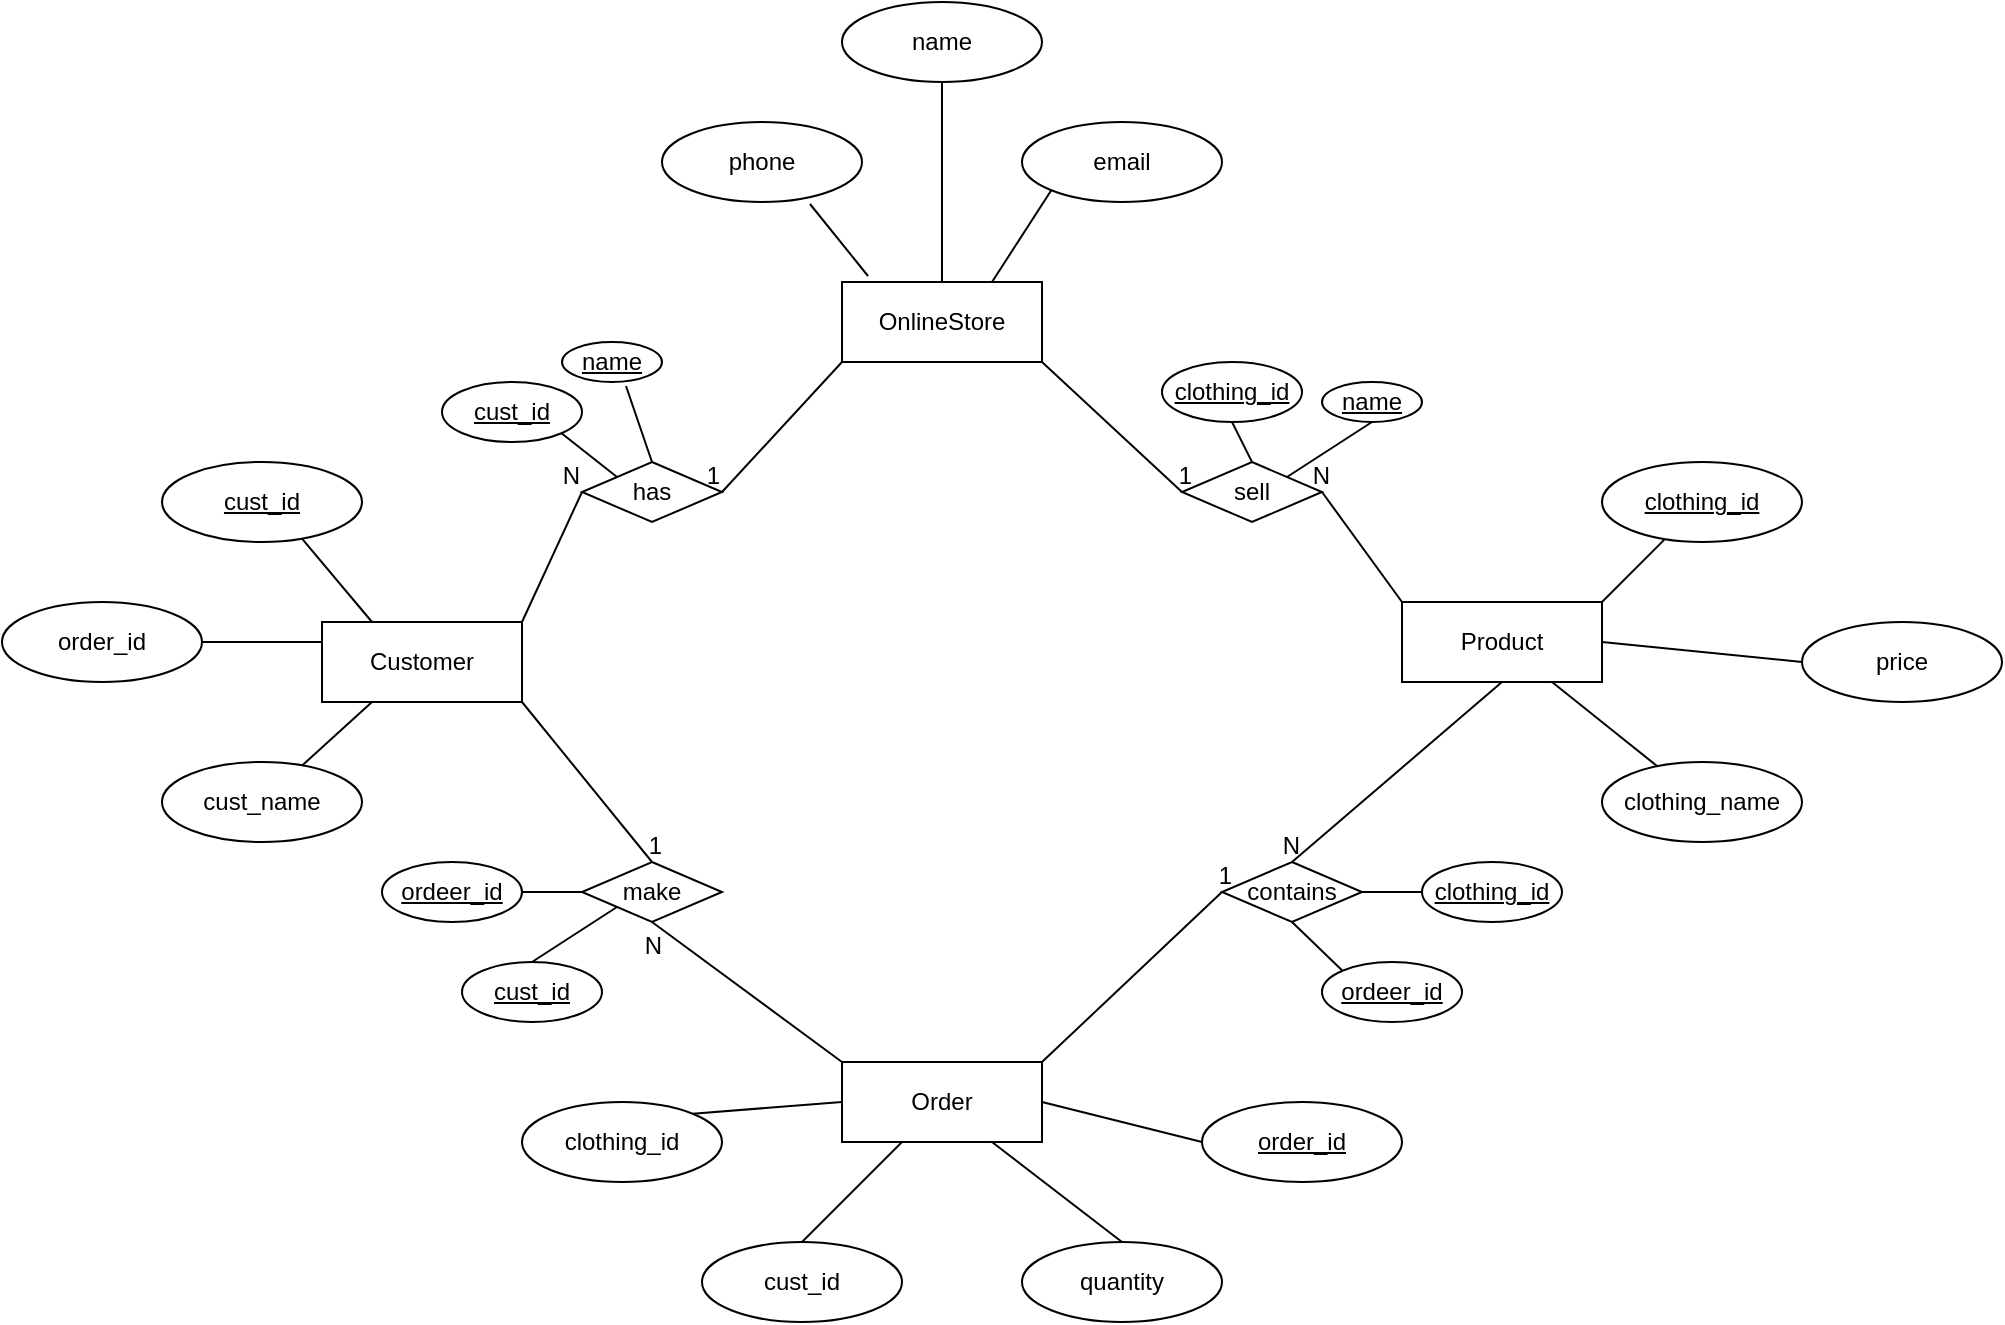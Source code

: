 <mxfile version="13.7.7" type="github">
  <diagram id="R2lEEEUBdFMjLlhIrx00" name="Page-1">
    <mxGraphModel dx="2161" dy="1874" grid="1" gridSize="10" guides="1" tooltips="1" connect="1" arrows="1" fold="1" page="1" pageScale="1" pageWidth="850" pageHeight="1100" math="0" shadow="0" extFonts="Permanent Marker^https://fonts.googleapis.com/css?family=Permanent+Marker">
      <root>
        <mxCell id="0" />
        <mxCell id="1" parent="0" />
        <mxCell id="MQW95vso0sPVQXTdO-kV-1" value="Product" style="whiteSpace=wrap;html=1;align=center;" vertex="1" parent="1">
          <mxGeometry x="360" y="170" width="100" height="40" as="geometry" />
        </mxCell>
        <mxCell id="MQW95vso0sPVQXTdO-kV-2" value="Order" style="whiteSpace=wrap;html=1;align=center;" vertex="1" parent="1">
          <mxGeometry x="80" y="400" width="100" height="40" as="geometry" />
        </mxCell>
        <mxCell id="MQW95vso0sPVQXTdO-kV-3" value="Customer" style="whiteSpace=wrap;html=1;align=center;" vertex="1" parent="1">
          <mxGeometry x="-180" y="180" width="100" height="40" as="geometry" />
        </mxCell>
        <mxCell id="MQW95vso0sPVQXTdO-kV-4" value="clothing_id" style="ellipse;whiteSpace=wrap;html=1;align=center;fontStyle=4;" vertex="1" parent="1">
          <mxGeometry x="460" y="100" width="100" height="40" as="geometry" />
        </mxCell>
        <mxCell id="MQW95vso0sPVQXTdO-kV-5" value="cust_id" style="ellipse;whiteSpace=wrap;html=1;align=center;fontStyle=4;" vertex="1" parent="1">
          <mxGeometry x="-260" y="100" width="100" height="40" as="geometry" />
        </mxCell>
        <mxCell id="MQW95vso0sPVQXTdO-kV-6" value="order_id" style="ellipse;whiteSpace=wrap;html=1;align=center;fontStyle=4;" vertex="1" parent="1">
          <mxGeometry x="260" y="420" width="100" height="40" as="geometry" />
        </mxCell>
        <mxCell id="MQW95vso0sPVQXTdO-kV-9" value="OnlineStore" style="whiteSpace=wrap;html=1;align=center;" vertex="1" parent="1">
          <mxGeometry x="80" y="10" width="100" height="40" as="geometry" />
        </mxCell>
        <mxCell id="MQW95vso0sPVQXTdO-kV-10" value="clothing_id" style="ellipse;whiteSpace=wrap;html=1;align=center;" vertex="1" parent="1">
          <mxGeometry x="-80" y="420" width="100" height="40" as="geometry" />
        </mxCell>
        <mxCell id="MQW95vso0sPVQXTdO-kV-11" value="cust_id" style="ellipse;whiteSpace=wrap;html=1;align=center;" vertex="1" parent="1">
          <mxGeometry x="10" y="490" width="100" height="40" as="geometry" />
        </mxCell>
        <mxCell id="MQW95vso0sPVQXTdO-kV-12" value="phone" style="ellipse;whiteSpace=wrap;html=1;align=center;" vertex="1" parent="1">
          <mxGeometry x="-10" y="-70" width="100" height="40" as="geometry" />
        </mxCell>
        <mxCell id="MQW95vso0sPVQXTdO-kV-13" value="email" style="ellipse;whiteSpace=wrap;html=1;align=center;" vertex="1" parent="1">
          <mxGeometry x="170" y="-70" width="100" height="40" as="geometry" />
        </mxCell>
        <mxCell id="MQW95vso0sPVQXTdO-kV-14" value="name" style="ellipse;whiteSpace=wrap;html=1;align=center;" vertex="1" parent="1">
          <mxGeometry x="80" y="-130" width="100" height="40" as="geometry" />
        </mxCell>
        <mxCell id="MQW95vso0sPVQXTdO-kV-16" value="price" style="ellipse;whiteSpace=wrap;html=1;align=center;" vertex="1" parent="1">
          <mxGeometry x="560" y="180" width="100" height="40" as="geometry" />
        </mxCell>
        <mxCell id="MQW95vso0sPVQXTdO-kV-17" value="quantity" style="ellipse;whiteSpace=wrap;html=1;align=center;" vertex="1" parent="1">
          <mxGeometry x="170" y="490" width="100" height="40" as="geometry" />
        </mxCell>
        <mxCell id="MQW95vso0sPVQXTdO-kV-18" value="order_id" style="ellipse;whiteSpace=wrap;html=1;align=center;" vertex="1" parent="1">
          <mxGeometry x="-340" y="170" width="100" height="40" as="geometry" />
        </mxCell>
        <mxCell id="MQW95vso0sPVQXTdO-kV-19" value="cust_name" style="ellipse;whiteSpace=wrap;html=1;align=center;" vertex="1" parent="1">
          <mxGeometry x="-260" y="250" width="100" height="40" as="geometry" />
        </mxCell>
        <mxCell id="MQW95vso0sPVQXTdO-kV-21" value="clothing_name" style="ellipse;whiteSpace=wrap;html=1;align=center;" vertex="1" parent="1">
          <mxGeometry x="460" y="250" width="100" height="40" as="geometry" />
        </mxCell>
        <mxCell id="MQW95vso0sPVQXTdO-kV-22" value="sell" style="shape=rhombus;perimeter=rhombusPerimeter;whiteSpace=wrap;html=1;align=center;" vertex="1" parent="1">
          <mxGeometry x="250" y="100" width="70" height="30" as="geometry" />
        </mxCell>
        <mxCell id="MQW95vso0sPVQXTdO-kV-25" value="has" style="shape=rhombus;perimeter=rhombusPerimeter;whiteSpace=wrap;html=1;align=center;" vertex="1" parent="1">
          <mxGeometry x="-50" y="100" width="70" height="30" as="geometry" />
        </mxCell>
        <mxCell id="MQW95vso0sPVQXTdO-kV-27" value="make" style="shape=rhombus;perimeter=rhombusPerimeter;whiteSpace=wrap;html=1;align=center;" vertex="1" parent="1">
          <mxGeometry x="-50" y="300" width="70" height="30" as="geometry" />
        </mxCell>
        <mxCell id="MQW95vso0sPVQXTdO-kV-29" value="contains" style="shape=rhombus;perimeter=rhombusPerimeter;whiteSpace=wrap;html=1;align=center;" vertex="1" parent="1">
          <mxGeometry x="270" y="300" width="70" height="30" as="geometry" />
        </mxCell>
        <mxCell id="MQW95vso0sPVQXTdO-kV-31" value="" style="endArrow=none;html=1;rounded=0;entryX=0.25;entryY=0;entryDx=0;entryDy=0;" edge="1" parent="1" target="MQW95vso0sPVQXTdO-kV-3">
          <mxGeometry relative="1" as="geometry">
            <mxPoint x="-190" y="138.33" as="sourcePoint" />
            <mxPoint x="-30" y="138.33" as="targetPoint" />
          </mxGeometry>
        </mxCell>
        <mxCell id="MQW95vso0sPVQXTdO-kV-32" value="" style="endArrow=none;html=1;rounded=0;exitX=1;exitY=0.5;exitDx=0;exitDy=0;" edge="1" parent="1" source="MQW95vso0sPVQXTdO-kV-18">
          <mxGeometry relative="1" as="geometry">
            <mxPoint x="-240" y="190" as="sourcePoint" />
            <mxPoint x="-180" y="190" as="targetPoint" />
          </mxGeometry>
        </mxCell>
        <mxCell id="MQW95vso0sPVQXTdO-kV-33" value="" style="endArrow=none;html=1;rounded=0;entryX=0.25;entryY=1;entryDx=0;entryDy=0;" edge="1" parent="1" source="MQW95vso0sPVQXTdO-kV-19" target="MQW95vso0sPVQXTdO-kV-3">
          <mxGeometry relative="1" as="geometry">
            <mxPoint x="-170" y="158.33" as="sourcePoint" />
            <mxPoint x="-135" y="200" as="targetPoint" />
          </mxGeometry>
        </mxCell>
        <mxCell id="MQW95vso0sPVQXTdO-kV-34" value="" style="endArrow=none;html=1;rounded=0;exitX=0.74;exitY=1.025;exitDx=0;exitDy=0;exitPerimeter=0;entryX=0.13;entryY=-0.075;entryDx=0;entryDy=0;entryPerimeter=0;" edge="1" parent="1" source="MQW95vso0sPVQXTdO-kV-12" target="MQW95vso0sPVQXTdO-kV-9">
          <mxGeometry relative="1" as="geometry">
            <mxPoint x="-30" y="10" as="sourcePoint" />
            <mxPoint x="130" y="10" as="targetPoint" />
          </mxGeometry>
        </mxCell>
        <mxCell id="MQW95vso0sPVQXTdO-kV-35" value="" style="endArrow=none;html=1;rounded=0;exitX=0.5;exitY=1;exitDx=0;exitDy=0;entryX=0.5;entryY=0;entryDx=0;entryDy=0;" edge="1" parent="1" source="MQW95vso0sPVQXTdO-kV-14" target="MQW95vso0sPVQXTdO-kV-9">
          <mxGeometry relative="1" as="geometry">
            <mxPoint x="74" y="-19" as="sourcePoint" />
            <mxPoint x="103" y="17" as="targetPoint" />
          </mxGeometry>
        </mxCell>
        <mxCell id="MQW95vso0sPVQXTdO-kV-36" value="" style="endArrow=none;html=1;rounded=0;exitX=0;exitY=1;exitDx=0;exitDy=0;entryX=0.75;entryY=0;entryDx=0;entryDy=0;" edge="1" parent="1" source="MQW95vso0sPVQXTdO-kV-13" target="MQW95vso0sPVQXTdO-kV-9">
          <mxGeometry relative="1" as="geometry">
            <mxPoint x="84" y="-9" as="sourcePoint" />
            <mxPoint x="113" y="27" as="targetPoint" />
          </mxGeometry>
        </mxCell>
        <mxCell id="MQW95vso0sPVQXTdO-kV-37" value="clothing_id" style="ellipse;whiteSpace=wrap;html=1;align=center;fontStyle=4;" vertex="1" parent="1">
          <mxGeometry x="240" y="50" width="70" height="30" as="geometry" />
        </mxCell>
        <mxCell id="MQW95vso0sPVQXTdO-kV-38" value="name" style="ellipse;whiteSpace=wrap;html=1;align=center;fontStyle=4;" vertex="1" parent="1">
          <mxGeometry x="320" y="60" width="50" height="20" as="geometry" />
        </mxCell>
        <mxCell id="MQW95vso0sPVQXTdO-kV-40" value="name" style="ellipse;whiteSpace=wrap;html=1;align=center;fontStyle=4;" vertex="1" parent="1">
          <mxGeometry x="-60" y="40" width="50" height="20" as="geometry" />
        </mxCell>
        <mxCell id="MQW95vso0sPVQXTdO-kV-41" value="clothing_id" style="ellipse;whiteSpace=wrap;html=1;align=center;fontStyle=4;" vertex="1" parent="1">
          <mxGeometry x="370" y="300" width="70" height="30" as="geometry" />
        </mxCell>
        <mxCell id="MQW95vso0sPVQXTdO-kV-42" value="ordeer_id&lt;span style=&quot;color: rgba(0 , 0 , 0 , 0) ; font-family: monospace ; font-size: 0px&quot;&gt;%3CmxGraphModel%3E%3Croot%3E%3CmxCell%20id%3D%220%22%2F%3E%3CmxCell%20id%3D%221%22%20parent%3D%220%22%2F%3E%3CmxCell%20id%3D%222%22%20value%3D%22clothing_id%22%20style%3D%22ellipse%3BwhiteSpace%3Dwrap%3Bhtml%3D1%3Balign%3Dcenter%3BfontStyle%3D4%3B%22%20vertex%3D%221%22%20parent%3D%221%22%3E%3CmxGeometry%20x%3D%22360%22%20y%3D%22300%22%20width%3D%2270%22%20height%3D%2230%22%20as%3D%22geometry%22%2F%3E%3C%2FmxCell%3E%3C%2Froot%3E%3C%2FmxGraphModel%3E&lt;/span&gt;" style="ellipse;whiteSpace=wrap;html=1;align=center;fontStyle=4;" vertex="1" parent="1">
          <mxGeometry x="320" y="350" width="70" height="30" as="geometry" />
        </mxCell>
        <mxCell id="MQW95vso0sPVQXTdO-kV-43" value="ordeer_id&lt;span style=&quot;color: rgba(0 , 0 , 0 , 0) ; font-family: monospace ; font-size: 0px&quot;&gt;%3CmxGraphModel%3E%3Croot%3E%3CmxCell%20id%3D%220%22%2F%3E%3CmxCell%20id%3D%221%22%20parent%3D%220%22%2F%3E%3CmxCell%20id%3D%222%22%20value%3D%22clothing_id%22%20style%3D%22ellipse%3BwhiteSpace%3Dwrap%3Bhtml%3D1%3Balign%3Dcenter%3BfontStyle%3D4%3B%22%20vertex%3D%221%22%20parent%3D%221%22%3E%3CmxGeometry%20x%3D%22360%22%20y%3D%22300%22%20width%3D%2270%22%20height%3D%2230%22%20as%3D%22geometry%22%2F%3E%3C%2FmxCell%3E%3C%2Froot%3E%3C%2FmxGraphModel%3E&lt;/span&gt;" style="ellipse;whiteSpace=wrap;html=1;align=center;fontStyle=4;" vertex="1" parent="1">
          <mxGeometry x="-150" y="300" width="70" height="30" as="geometry" />
        </mxCell>
        <mxCell id="MQW95vso0sPVQXTdO-kV-44" value="cust_id" style="ellipse;whiteSpace=wrap;html=1;align=center;fontStyle=4;" vertex="1" parent="1">
          <mxGeometry x="-120" y="60" width="70" height="30" as="geometry" />
        </mxCell>
        <mxCell id="MQW95vso0sPVQXTdO-kV-45" value="cust_id" style="ellipse;whiteSpace=wrap;html=1;align=center;fontStyle=4;" vertex="1" parent="1">
          <mxGeometry x="-110" y="350" width="70" height="30" as="geometry" />
        </mxCell>
        <mxCell id="MQW95vso0sPVQXTdO-kV-51" value="" style="endArrow=none;html=1;rounded=0;exitX=1;exitY=0;exitDx=0;exitDy=0;entryX=0;entryY=0.5;entryDx=0;entryDy=0;" edge="1" parent="1" source="MQW95vso0sPVQXTdO-kV-10" target="MQW95vso0sPVQXTdO-kV-2">
          <mxGeometry relative="1" as="geometry">
            <mxPoint x="10" y="420" as="sourcePoint" />
            <mxPoint x="80" y="420" as="targetPoint" />
          </mxGeometry>
        </mxCell>
        <mxCell id="MQW95vso0sPVQXTdO-kV-52" value="" style="endArrow=none;html=1;rounded=0;" edge="1" parent="1" target="MQW95vso0sPVQXTdO-kV-2">
          <mxGeometry relative="1" as="geometry">
            <mxPoint x="60" y="490" as="sourcePoint" />
            <mxPoint x="220" y="490" as="targetPoint" />
          </mxGeometry>
        </mxCell>
        <mxCell id="MQW95vso0sPVQXTdO-kV-53" value="" style="endArrow=none;html=1;rounded=0;entryX=0.75;entryY=1;entryDx=0;entryDy=0;exitX=0.5;exitY=0;exitDx=0;exitDy=0;" edge="1" parent="1" source="MQW95vso0sPVQXTdO-kV-17" target="MQW95vso0sPVQXTdO-kV-2">
          <mxGeometry relative="1" as="geometry">
            <mxPoint x="70" y="500" as="sourcePoint" />
            <mxPoint x="102" y="453" as="targetPoint" />
          </mxGeometry>
        </mxCell>
        <mxCell id="MQW95vso0sPVQXTdO-kV-54" value="" style="endArrow=none;html=1;rounded=0;exitX=0;exitY=0.5;exitDx=0;exitDy=0;entryX=1;entryY=0.5;entryDx=0;entryDy=0;" edge="1" parent="1" source="MQW95vso0sPVQXTdO-kV-6" target="MQW95vso0sPVQXTdO-kV-2">
          <mxGeometry relative="1" as="geometry">
            <mxPoint x="70" y="500" as="sourcePoint" />
            <mxPoint x="120" y="450" as="targetPoint" />
          </mxGeometry>
        </mxCell>
        <mxCell id="MQW95vso0sPVQXTdO-kV-55" value="" style="endArrow=none;html=1;rounded=0;exitX=1;exitY=0;exitDx=0;exitDy=0;" edge="1" parent="1" source="MQW95vso0sPVQXTdO-kV-1" target="MQW95vso0sPVQXTdO-kV-4">
          <mxGeometry relative="1" as="geometry">
            <mxPoint x="450" y="230" as="sourcePoint" />
            <mxPoint x="610" y="230" as="targetPoint" />
          </mxGeometry>
        </mxCell>
        <mxCell id="MQW95vso0sPVQXTdO-kV-56" value="" style="endArrow=none;html=1;rounded=0;exitX=1;exitY=0.5;exitDx=0;exitDy=0;entryX=0;entryY=0.5;entryDx=0;entryDy=0;" edge="1" parent="1" source="MQW95vso0sPVQXTdO-kV-1" target="MQW95vso0sPVQXTdO-kV-16">
          <mxGeometry relative="1" as="geometry">
            <mxPoint x="450" y="230" as="sourcePoint" />
            <mxPoint x="610" y="230" as="targetPoint" />
          </mxGeometry>
        </mxCell>
        <mxCell id="MQW95vso0sPVQXTdO-kV-57" value="" style="endArrow=none;html=1;rounded=0;" edge="1" parent="1" source="MQW95vso0sPVQXTdO-kV-1" target="MQW95vso0sPVQXTdO-kV-21">
          <mxGeometry relative="1" as="geometry">
            <mxPoint x="450" y="230" as="sourcePoint" />
            <mxPoint x="610" y="230" as="targetPoint" />
          </mxGeometry>
        </mxCell>
        <mxCell id="MQW95vso0sPVQXTdO-kV-58" value="" style="endArrow=none;html=1;rounded=0;exitX=0;exitY=1;exitDx=0;exitDy=0;entryX=1;entryY=0.5;entryDx=0;entryDy=0;" edge="1" parent="1" source="MQW95vso0sPVQXTdO-kV-9" target="MQW95vso0sPVQXTdO-kV-25">
          <mxGeometry relative="1" as="geometry">
            <mxPoint x="50" y="90" as="sourcePoint" />
            <mxPoint x="210" y="90" as="targetPoint" />
          </mxGeometry>
        </mxCell>
        <mxCell id="MQW95vso0sPVQXTdO-kV-59" value="1" style="resizable=0;html=1;align=right;verticalAlign=bottom;" connectable="0" vertex="1" parent="MQW95vso0sPVQXTdO-kV-58">
          <mxGeometry x="1" relative="1" as="geometry" />
        </mxCell>
        <mxCell id="MQW95vso0sPVQXTdO-kV-60" value="" style="endArrow=none;html=1;rounded=0;exitX=1;exitY=0;exitDx=0;exitDy=0;entryX=0;entryY=0.5;entryDx=0;entryDy=0;" edge="1" parent="1" source="MQW95vso0sPVQXTdO-kV-3" target="MQW95vso0sPVQXTdO-kV-25">
          <mxGeometry relative="1" as="geometry">
            <mxPoint x="-40" y="290" as="sourcePoint" />
            <mxPoint x="120" y="290" as="targetPoint" />
          </mxGeometry>
        </mxCell>
        <mxCell id="MQW95vso0sPVQXTdO-kV-61" value="N" style="resizable=0;html=1;align=right;verticalAlign=bottom;" connectable="0" vertex="1" parent="MQW95vso0sPVQXTdO-kV-60">
          <mxGeometry x="1" relative="1" as="geometry" />
        </mxCell>
        <mxCell id="MQW95vso0sPVQXTdO-kV-62" value="" style="endArrow=none;html=1;rounded=0;exitX=1;exitY=1;exitDx=0;exitDy=0;entryX=0.5;entryY=0;entryDx=0;entryDy=0;" edge="1" parent="1" source="MQW95vso0sPVQXTdO-kV-3" target="MQW95vso0sPVQXTdO-kV-27">
          <mxGeometry relative="1" as="geometry">
            <mxPoint x="90.0" y="60" as="sourcePoint" />
            <mxPoint x="30.0" y="125" as="targetPoint" />
          </mxGeometry>
        </mxCell>
        <mxCell id="MQW95vso0sPVQXTdO-kV-63" value="1" style="resizable=0;html=1;align=right;verticalAlign=bottom;" connectable="0" vertex="1" parent="MQW95vso0sPVQXTdO-kV-62">
          <mxGeometry x="1" relative="1" as="geometry">
            <mxPoint x="5.2" y="0.25" as="offset" />
          </mxGeometry>
        </mxCell>
        <mxCell id="MQW95vso0sPVQXTdO-kV-64" value="" style="endArrow=none;html=1;rounded=0;exitX=0;exitY=0;exitDx=0;exitDy=0;entryX=0.5;entryY=1;entryDx=0;entryDy=0;" edge="1" parent="1" source="MQW95vso0sPVQXTdO-kV-2" target="MQW95vso0sPVQXTdO-kV-27">
          <mxGeometry relative="1" as="geometry">
            <mxPoint x="-70" y="190" as="sourcePoint" />
            <mxPoint x="-40" y="125" as="targetPoint" />
          </mxGeometry>
        </mxCell>
        <mxCell id="MQW95vso0sPVQXTdO-kV-65" value="N" style="resizable=0;html=1;align=right;verticalAlign=bottom;" connectable="0" vertex="1" parent="MQW95vso0sPVQXTdO-kV-64">
          <mxGeometry x="1" relative="1" as="geometry">
            <mxPoint x="5" y="20" as="offset" />
          </mxGeometry>
        </mxCell>
        <mxCell id="MQW95vso0sPVQXTdO-kV-66" value="" style="endArrow=none;html=1;rounded=0;exitX=1;exitY=0;exitDx=0;exitDy=0;entryX=0;entryY=0.5;entryDx=0;entryDy=0;" edge="1" parent="1" source="MQW95vso0sPVQXTdO-kV-2" target="MQW95vso0sPVQXTdO-kV-29">
          <mxGeometry relative="1" as="geometry">
            <mxPoint x="-70" y="230" as="sourcePoint" />
            <mxPoint x="-5" y="310" as="targetPoint" />
          </mxGeometry>
        </mxCell>
        <mxCell id="MQW95vso0sPVQXTdO-kV-67" value="1" style="resizable=0;html=1;align=right;verticalAlign=bottom;" connectable="0" vertex="1" parent="MQW95vso0sPVQXTdO-kV-66">
          <mxGeometry x="1" relative="1" as="geometry">
            <mxPoint x="5.2" y="0.25" as="offset" />
          </mxGeometry>
        </mxCell>
        <mxCell id="MQW95vso0sPVQXTdO-kV-68" value="" style="endArrow=none;html=1;rounded=0;exitX=0.5;exitY=1;exitDx=0;exitDy=0;entryX=0.5;entryY=0;entryDx=0;entryDy=0;" edge="1" parent="1" source="MQW95vso0sPVQXTdO-kV-1" target="MQW95vso0sPVQXTdO-kV-29">
          <mxGeometry relative="1" as="geometry">
            <mxPoint x="90" y="410" as="sourcePoint" />
            <mxPoint x="-5" y="340" as="targetPoint" />
          </mxGeometry>
        </mxCell>
        <mxCell id="MQW95vso0sPVQXTdO-kV-69" value="N" style="resizable=0;html=1;align=right;verticalAlign=bottom;" connectable="0" vertex="1" parent="MQW95vso0sPVQXTdO-kV-68">
          <mxGeometry x="1" relative="1" as="geometry">
            <mxPoint x="4.78" y="0.19" as="offset" />
          </mxGeometry>
        </mxCell>
        <mxCell id="MQW95vso0sPVQXTdO-kV-70" value="" style="endArrow=none;html=1;rounded=0;exitX=1;exitY=1;exitDx=0;exitDy=0;entryX=0;entryY=0.5;entryDx=0;entryDy=0;" edge="1" parent="1" source="MQW95vso0sPVQXTdO-kV-9" target="MQW95vso0sPVQXTdO-kV-22">
          <mxGeometry relative="1" as="geometry">
            <mxPoint x="190" y="410" as="sourcePoint" />
            <mxPoint x="280" y="325" as="targetPoint" />
          </mxGeometry>
        </mxCell>
        <mxCell id="MQW95vso0sPVQXTdO-kV-71" value="1" style="resizable=0;html=1;align=right;verticalAlign=bottom;" connectable="0" vertex="1" parent="MQW95vso0sPVQXTdO-kV-70">
          <mxGeometry x="1" relative="1" as="geometry">
            <mxPoint x="5.2" y="0.25" as="offset" />
          </mxGeometry>
        </mxCell>
        <mxCell id="MQW95vso0sPVQXTdO-kV-72" value="" style="endArrow=none;html=1;rounded=0;exitX=0;exitY=0;exitDx=0;exitDy=0;entryX=1;entryY=0.5;entryDx=0;entryDy=0;" edge="1" parent="1" source="MQW95vso0sPVQXTdO-kV-1" target="MQW95vso0sPVQXTdO-kV-22">
          <mxGeometry relative="1" as="geometry">
            <mxPoint x="420" y="220" as="sourcePoint" />
            <mxPoint x="315" y="310" as="targetPoint" />
          </mxGeometry>
        </mxCell>
        <mxCell id="MQW95vso0sPVQXTdO-kV-73" value="N" style="resizable=0;html=1;align=right;verticalAlign=bottom;" connectable="0" vertex="1" parent="MQW95vso0sPVQXTdO-kV-72">
          <mxGeometry x="1" relative="1" as="geometry">
            <mxPoint x="4.78" y="0.19" as="offset" />
          </mxGeometry>
        </mxCell>
        <mxCell id="MQW95vso0sPVQXTdO-kV-74" value="" style="endArrow=none;html=1;rounded=0;exitX=0.5;exitY=0;exitDx=0;exitDy=0;entryX=0.5;entryY=1;entryDx=0;entryDy=0;" edge="1" parent="1" source="MQW95vso0sPVQXTdO-kV-22" target="MQW95vso0sPVQXTdO-kV-37">
          <mxGeometry relative="1" as="geometry">
            <mxPoint x="150" y="170" as="sourcePoint" />
            <mxPoint x="310" y="170" as="targetPoint" />
          </mxGeometry>
        </mxCell>
        <mxCell id="MQW95vso0sPVQXTdO-kV-75" value="" style="endArrow=none;html=1;rounded=0;exitX=1;exitY=0;exitDx=0;exitDy=0;entryX=0.5;entryY=1;entryDx=0;entryDy=0;" edge="1" parent="1" source="MQW95vso0sPVQXTdO-kV-22" target="MQW95vso0sPVQXTdO-kV-38">
          <mxGeometry relative="1" as="geometry">
            <mxPoint x="295" y="110" as="sourcePoint" />
            <mxPoint x="305" y="80" as="targetPoint" />
          </mxGeometry>
        </mxCell>
        <mxCell id="MQW95vso0sPVQXTdO-kV-77" value="" style="endArrow=none;html=1;rounded=0;exitX=0;exitY=0;exitDx=0;exitDy=0;entryX=0.5;entryY=1;entryDx=0;entryDy=0;" edge="1" parent="1" source="MQW95vso0sPVQXTdO-kV-42" target="MQW95vso0sPVQXTdO-kV-29">
          <mxGeometry relative="1" as="geometry">
            <mxPoint x="305" y="120" as="sourcePoint" />
            <mxPoint x="315" y="90" as="targetPoint" />
          </mxGeometry>
        </mxCell>
        <mxCell id="MQW95vso0sPVQXTdO-kV-78" value="" style="endArrow=none;html=1;rounded=0;entryX=1;entryY=0.5;entryDx=0;entryDy=0;exitX=0;exitY=0.5;exitDx=0;exitDy=0;" edge="1" parent="1" source="MQW95vso0sPVQXTdO-kV-41" target="MQW95vso0sPVQXTdO-kV-29">
          <mxGeometry relative="1" as="geometry">
            <mxPoint x="370" y="300" as="sourcePoint" />
            <mxPoint x="315" y="340" as="targetPoint" />
          </mxGeometry>
        </mxCell>
        <mxCell id="MQW95vso0sPVQXTdO-kV-83" value="" style="endArrow=none;html=1;rounded=0;entryX=0;entryY=0.5;entryDx=0;entryDy=0;exitX=1;exitY=0.5;exitDx=0;exitDy=0;" edge="1" parent="1" source="MQW95vso0sPVQXTdO-kV-43" target="MQW95vso0sPVQXTdO-kV-27">
          <mxGeometry relative="1" as="geometry">
            <mxPoint x="-130" y="260" as="sourcePoint" />
            <mxPoint x="30" y="260" as="targetPoint" />
          </mxGeometry>
        </mxCell>
        <mxCell id="MQW95vso0sPVQXTdO-kV-84" value="" style="endArrow=none;html=1;rounded=0;entryX=0;entryY=1;entryDx=0;entryDy=0;exitX=0.5;exitY=0;exitDx=0;exitDy=0;" edge="1" parent="1" source="MQW95vso0sPVQXTdO-kV-45" target="MQW95vso0sPVQXTdO-kV-27">
          <mxGeometry relative="1" as="geometry">
            <mxPoint x="-70" y="325" as="sourcePoint" />
            <mxPoint x="-40" y="325" as="targetPoint" />
          </mxGeometry>
        </mxCell>
        <mxCell id="MQW95vso0sPVQXTdO-kV-85" value="" style="endArrow=none;html=1;rounded=0;entryX=0;entryY=0;entryDx=0;entryDy=0;exitX=1;exitY=1;exitDx=0;exitDy=0;" edge="1" parent="1" source="MQW95vso0sPVQXTdO-kV-44" target="MQW95vso0sPVQXTdO-kV-25">
          <mxGeometry relative="1" as="geometry">
            <mxPoint x="-60" y="335" as="sourcePoint" />
            <mxPoint x="-30" y="335" as="targetPoint" />
          </mxGeometry>
        </mxCell>
        <mxCell id="MQW95vso0sPVQXTdO-kV-86" value="" style="endArrow=none;html=1;rounded=0;entryX=0.5;entryY=0;entryDx=0;entryDy=0;exitX=0.64;exitY=1.1;exitDx=0;exitDy=0;exitPerimeter=0;" edge="1" parent="1" source="MQW95vso0sPVQXTdO-kV-40" target="MQW95vso0sPVQXTdO-kV-25">
          <mxGeometry relative="1" as="geometry">
            <mxPoint x="-50.251" y="95.607" as="sourcePoint" />
            <mxPoint x="-22.5" y="117.5" as="targetPoint" />
          </mxGeometry>
        </mxCell>
      </root>
    </mxGraphModel>
  </diagram>
</mxfile>
